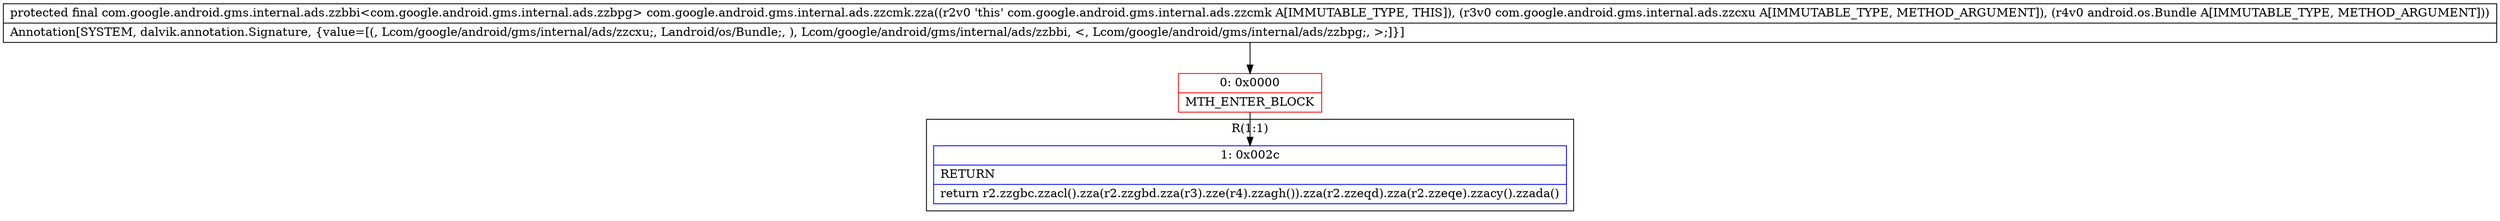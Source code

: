 digraph "CFG forcom.google.android.gms.internal.ads.zzcmk.zza(Lcom\/google\/android\/gms\/internal\/ads\/zzcxu;Landroid\/os\/Bundle;)Lcom\/google\/android\/gms\/internal\/ads\/zzbbi;" {
subgraph cluster_Region_315156768 {
label = "R(1:1)";
node [shape=record,color=blue];
Node_1 [shape=record,label="{1\:\ 0x002c|RETURN\l|return r2.zzgbc.zzacl().zza(r2.zzgbd.zza(r3).zze(r4).zzagh()).zza(r2.zzeqd).zza(r2.zzeqe).zzacy().zzada()\l}"];
}
Node_0 [shape=record,color=red,label="{0\:\ 0x0000|MTH_ENTER_BLOCK\l}"];
MethodNode[shape=record,label="{protected final com.google.android.gms.internal.ads.zzbbi\<com.google.android.gms.internal.ads.zzbpg\> com.google.android.gms.internal.ads.zzcmk.zza((r2v0 'this' com.google.android.gms.internal.ads.zzcmk A[IMMUTABLE_TYPE, THIS]), (r3v0 com.google.android.gms.internal.ads.zzcxu A[IMMUTABLE_TYPE, METHOD_ARGUMENT]), (r4v0 android.os.Bundle A[IMMUTABLE_TYPE, METHOD_ARGUMENT]))  | Annotation[SYSTEM, dalvik.annotation.Signature, \{value=[(, Lcom\/google\/android\/gms\/internal\/ads\/zzcxu;, Landroid\/os\/Bundle;, ), Lcom\/google\/android\/gms\/internal\/ads\/zzbbi, \<, Lcom\/google\/android\/gms\/internal\/ads\/zzbpg;, \>;]\}]\l}"];
MethodNode -> Node_0;
Node_0 -> Node_1;
}

